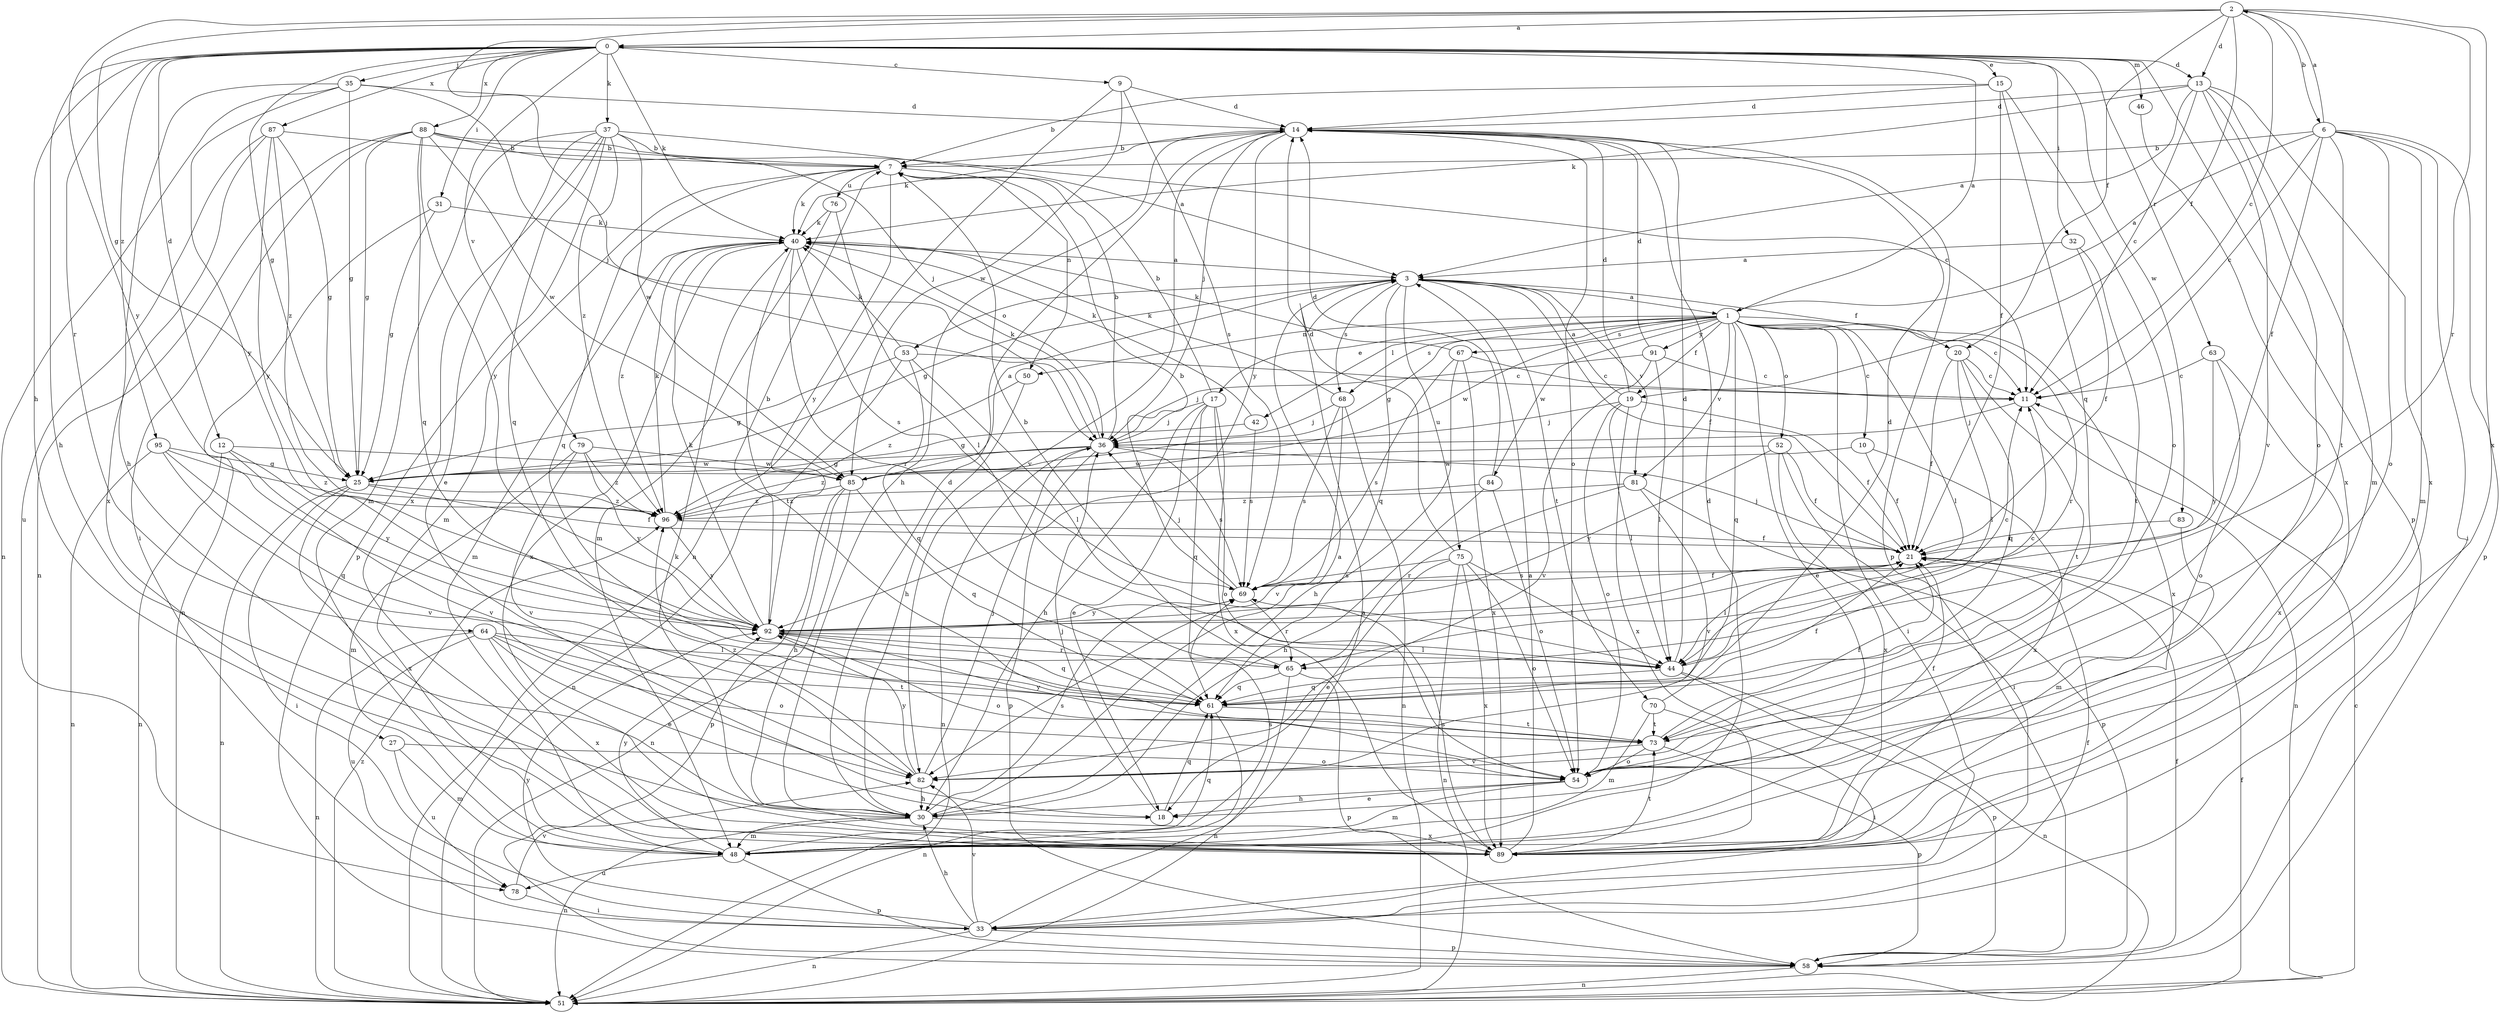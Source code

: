 strict digraph  {
0;
1;
2;
3;
6;
7;
9;
10;
11;
12;
13;
14;
15;
17;
18;
19;
20;
21;
25;
27;
30;
31;
32;
33;
35;
36;
37;
40;
42;
44;
46;
48;
50;
51;
52;
53;
54;
58;
61;
63;
64;
65;
67;
68;
69;
70;
73;
75;
76;
78;
79;
81;
82;
83;
84;
85;
87;
88;
89;
91;
92;
95;
96;
0 -> 9  [label=c];
0 -> 12  [label=d];
0 -> 13  [label=d];
0 -> 15  [label=e];
0 -> 25  [label=g];
0 -> 27  [label=h];
0 -> 30  [label=h];
0 -> 31  [label=i];
0 -> 32  [label=i];
0 -> 35  [label=j];
0 -> 37  [label=k];
0 -> 40  [label=k];
0 -> 46  [label=m];
0 -> 58  [label=p];
0 -> 63  [label=r];
0 -> 64  [label=r];
0 -> 79  [label=v];
0 -> 83  [label=w];
0 -> 87  [label=x];
0 -> 88  [label=x];
0 -> 95  [label=z];
1 -> 0  [label=a];
1 -> 10  [label=c];
1 -> 11  [label=c];
1 -> 17  [label=e];
1 -> 18  [label=e];
1 -> 19  [label=f];
1 -> 25  [label=g];
1 -> 33  [label=i];
1 -> 42  [label=l];
1 -> 44  [label=l];
1 -> 50  [label=n];
1 -> 52  [label=o];
1 -> 61  [label=q];
1 -> 65  [label=r];
1 -> 67  [label=s];
1 -> 68  [label=s];
1 -> 81  [label=v];
1 -> 84  [label=w];
1 -> 85  [label=w];
1 -> 89  [label=x];
1 -> 91  [label=y];
2 -> 0  [label=a];
2 -> 6  [label=b];
2 -> 11  [label=c];
2 -> 13  [label=d];
2 -> 19  [label=f];
2 -> 20  [label=f];
2 -> 25  [label=g];
2 -> 36  [label=j];
2 -> 65  [label=r];
2 -> 89  [label=x];
2 -> 92  [label=y];
3 -> 1  [label=a];
3 -> 20  [label=f];
3 -> 21  [label=f];
3 -> 25  [label=g];
3 -> 53  [label=o];
3 -> 61  [label=q];
3 -> 68  [label=s];
3 -> 70  [label=t];
3 -> 75  [label=u];
3 -> 81  [label=v];
6 -> 1  [label=a];
6 -> 2  [label=a];
6 -> 7  [label=b];
6 -> 11  [label=c];
6 -> 21  [label=f];
6 -> 33  [label=i];
6 -> 48  [label=m];
6 -> 54  [label=o];
6 -> 58  [label=p];
6 -> 73  [label=t];
7 -> 40  [label=k];
7 -> 48  [label=m];
7 -> 50  [label=n];
7 -> 61  [label=q];
7 -> 76  [label=u];
7 -> 92  [label=y];
9 -> 14  [label=d];
9 -> 51  [label=n];
9 -> 69  [label=s];
9 -> 85  [label=w];
10 -> 21  [label=f];
10 -> 85  [label=w];
10 -> 89  [label=x];
11 -> 36  [label=j];
11 -> 51  [label=n];
12 -> 51  [label=n];
12 -> 82  [label=v];
12 -> 85  [label=w];
12 -> 92  [label=y];
13 -> 3  [label=a];
13 -> 11  [label=c];
13 -> 14  [label=d];
13 -> 40  [label=k];
13 -> 48  [label=m];
13 -> 54  [label=o];
13 -> 82  [label=v];
13 -> 89  [label=x];
14 -> 7  [label=b];
14 -> 30  [label=h];
14 -> 36  [label=j];
14 -> 40  [label=k];
14 -> 54  [label=o];
14 -> 58  [label=p];
14 -> 82  [label=v];
14 -> 92  [label=y];
15 -> 7  [label=b];
15 -> 14  [label=d];
15 -> 21  [label=f];
15 -> 54  [label=o];
15 -> 61  [label=q];
17 -> 7  [label=b];
17 -> 18  [label=e];
17 -> 30  [label=h];
17 -> 36  [label=j];
17 -> 54  [label=o];
17 -> 61  [label=q];
17 -> 89  [label=x];
18 -> 36  [label=j];
18 -> 61  [label=q];
19 -> 3  [label=a];
19 -> 14  [label=d];
19 -> 21  [label=f];
19 -> 36  [label=j];
19 -> 44  [label=l];
19 -> 54  [label=o];
19 -> 89  [label=x];
20 -> 11  [label=c];
20 -> 21  [label=f];
20 -> 44  [label=l];
20 -> 61  [label=q];
20 -> 73  [label=t];
21 -> 36  [label=j];
21 -> 44  [label=l];
21 -> 69  [label=s];
25 -> 21  [label=f];
25 -> 33  [label=i];
25 -> 51  [label=n];
25 -> 89  [label=x];
25 -> 96  [label=z];
27 -> 48  [label=m];
27 -> 54  [label=o];
27 -> 78  [label=u];
30 -> 3  [label=a];
30 -> 14  [label=d];
30 -> 48  [label=m];
30 -> 51  [label=n];
30 -> 69  [label=s];
30 -> 89  [label=x];
31 -> 25  [label=g];
31 -> 40  [label=k];
31 -> 51  [label=n];
32 -> 3  [label=a];
32 -> 21  [label=f];
32 -> 73  [label=t];
33 -> 3  [label=a];
33 -> 21  [label=f];
33 -> 30  [label=h];
33 -> 51  [label=n];
33 -> 58  [label=p];
33 -> 82  [label=v];
33 -> 92  [label=y];
35 -> 14  [label=d];
35 -> 25  [label=g];
35 -> 30  [label=h];
35 -> 36  [label=j];
35 -> 51  [label=n];
35 -> 92  [label=y];
36 -> 7  [label=b];
36 -> 25  [label=g];
36 -> 40  [label=k];
36 -> 51  [label=n];
36 -> 58  [label=p];
36 -> 69  [label=s];
36 -> 96  [label=z];
37 -> 3  [label=a];
37 -> 7  [label=b];
37 -> 18  [label=e];
37 -> 48  [label=m];
37 -> 58  [label=p];
37 -> 61  [label=q];
37 -> 85  [label=w];
37 -> 89  [label=x];
37 -> 96  [label=z];
40 -> 3  [label=a];
40 -> 48  [label=m];
40 -> 65  [label=r];
40 -> 69  [label=s];
40 -> 73  [label=t];
40 -> 89  [label=x];
40 -> 96  [label=z];
42 -> 25  [label=g];
42 -> 40  [label=k];
42 -> 69  [label=s];
44 -> 11  [label=c];
44 -> 14  [label=d];
44 -> 51  [label=n];
44 -> 58  [label=p];
44 -> 61  [label=q];
46 -> 89  [label=x];
48 -> 14  [label=d];
48 -> 58  [label=p];
48 -> 61  [label=q];
48 -> 69  [label=s];
48 -> 78  [label=u];
48 -> 92  [label=y];
50 -> 30  [label=h];
50 -> 96  [label=z];
51 -> 11  [label=c];
51 -> 21  [label=f];
51 -> 96  [label=z];
52 -> 21  [label=f];
52 -> 33  [label=i];
52 -> 85  [label=w];
52 -> 89  [label=x];
52 -> 92  [label=y];
53 -> 11  [label=c];
53 -> 25  [label=g];
53 -> 40  [label=k];
53 -> 44  [label=l];
53 -> 51  [label=n];
53 -> 61  [label=q];
54 -> 18  [label=e];
54 -> 21  [label=f];
54 -> 30  [label=h];
54 -> 48  [label=m];
58 -> 21  [label=f];
58 -> 51  [label=n];
61 -> 21  [label=f];
61 -> 51  [label=n];
61 -> 73  [label=t];
63 -> 11  [label=c];
63 -> 54  [label=o];
63 -> 89  [label=x];
63 -> 92  [label=y];
64 -> 18  [label=e];
64 -> 44  [label=l];
64 -> 51  [label=n];
64 -> 54  [label=o];
64 -> 73  [label=t];
64 -> 78  [label=u];
64 -> 89  [label=x];
65 -> 7  [label=b];
65 -> 51  [label=n];
65 -> 58  [label=p];
65 -> 61  [label=q];
67 -> 11  [label=c];
67 -> 30  [label=h];
67 -> 40  [label=k];
67 -> 69  [label=s];
67 -> 89  [label=x];
68 -> 36  [label=j];
68 -> 40  [label=k];
68 -> 51  [label=n];
68 -> 69  [label=s];
68 -> 82  [label=v];
69 -> 7  [label=b];
69 -> 21  [label=f];
69 -> 36  [label=j];
69 -> 65  [label=r];
69 -> 92  [label=y];
70 -> 14  [label=d];
70 -> 33  [label=i];
70 -> 48  [label=m];
70 -> 73  [label=t];
73 -> 21  [label=f];
73 -> 54  [label=o];
73 -> 58  [label=p];
73 -> 82  [label=v];
73 -> 92  [label=y];
75 -> 14  [label=d];
75 -> 18  [label=e];
75 -> 44  [label=l];
75 -> 51  [label=n];
75 -> 54  [label=o];
75 -> 69  [label=s];
75 -> 89  [label=x];
76 -> 40  [label=k];
76 -> 44  [label=l];
76 -> 48  [label=m];
78 -> 33  [label=i];
78 -> 82  [label=v];
79 -> 48  [label=m];
79 -> 82  [label=v];
79 -> 85  [label=w];
79 -> 92  [label=y];
79 -> 96  [label=z];
81 -> 58  [label=p];
81 -> 65  [label=r];
81 -> 82  [label=v];
81 -> 96  [label=z];
82 -> 30  [label=h];
82 -> 36  [label=j];
82 -> 92  [label=y];
82 -> 96  [label=z];
83 -> 21  [label=f];
83 -> 48  [label=m];
84 -> 14  [label=d];
84 -> 30  [label=h];
84 -> 54  [label=o];
84 -> 96  [label=z];
85 -> 3  [label=a];
85 -> 30  [label=h];
85 -> 51  [label=n];
85 -> 58  [label=p];
85 -> 61  [label=q];
85 -> 96  [label=z];
87 -> 7  [label=b];
87 -> 25  [label=g];
87 -> 78  [label=u];
87 -> 89  [label=x];
87 -> 92  [label=y];
87 -> 96  [label=z];
88 -> 7  [label=b];
88 -> 11  [label=c];
88 -> 25  [label=g];
88 -> 33  [label=i];
88 -> 36  [label=j];
88 -> 51  [label=n];
88 -> 61  [label=q];
88 -> 85  [label=w];
88 -> 92  [label=y];
89 -> 3  [label=a];
89 -> 40  [label=k];
89 -> 69  [label=s];
89 -> 73  [label=t];
91 -> 11  [label=c];
91 -> 14  [label=d];
91 -> 36  [label=j];
91 -> 44  [label=l];
91 -> 82  [label=v];
92 -> 7  [label=b];
92 -> 11  [label=c];
92 -> 40  [label=k];
92 -> 44  [label=l];
92 -> 54  [label=o];
92 -> 61  [label=q];
92 -> 65  [label=r];
95 -> 25  [label=g];
95 -> 51  [label=n];
95 -> 61  [label=q];
95 -> 82  [label=v];
95 -> 96  [label=z];
96 -> 21  [label=f];
96 -> 40  [label=k];
96 -> 92  [label=y];
}
